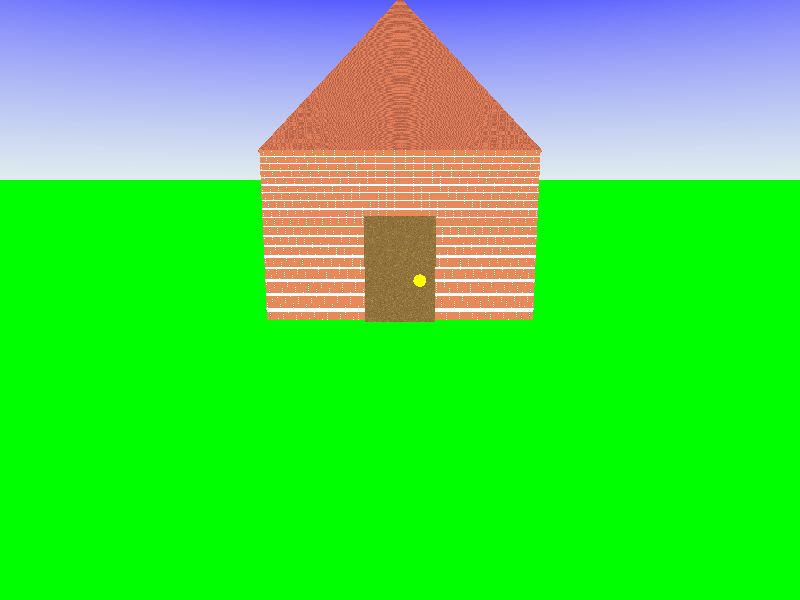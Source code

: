 #include "colors.inc"             
#include "woods.inc"   
#include "stones.inc"

camera {
    location <0,20,-100>
    look_at <0,0,0>
}                  

light_source {
    <0,100,-100>
    color White
}              

sky_sphere {
    pigment {
        gradient y
        color_map {
            [0 color LightBlue]
            [0.3 color Blue]    
        }
    }
}                     

plane{
    <0,1,0>,0
    pigment{
        color Green
    }
}         

box {
    <-1,-1,-1>
    <1,1,1>    
    
    scale <19.3,24,15>
    
             // scale your object first!!!
         texture{ pigment{ brick color White                // color mortar
                                 color rgb<0.8,0.25,0.1>    // color brick
                           brick_size <0.25, 0.0525, 0.125> // format in x ,y and z- direction 
                           mortar 0.01                      // size of the mortar 
                         } // end of pigment
                  normal {wrinkles 0.75 scale 0.01}
                  finish {ambient 0.15 diffuse 0.95 phong 0.2} 
                  scale 3
                  rotate<0,0,0>  translate<0.01, 0.04,-0.10>
               } // end of texture

}   

box {
    <-1,-1,-1>
    <1,1,1>    
    
    scale <14,14,14>    
    rotate<0,0,45>
    
    translate <0,24,0>  
    
           texture{ T_Wood14    
                finish { phong 1 } 
                rotate<0,0,0> scale 0.5 translate<0,0,0>
              }


}        

box{
   <-1,-1,-1>
   <1,1,1>      
   scale <5,15,1> 
   translate <0,0,-15> 
          texture{ T_Wood15    
                finish { phong 1 } 
                rotate<0,0,0> scale 0.5 translate<0,0,0>
              } // end of texture 

}     

sphere {
    <0,0,0>1.5
      
   translate <2.8,6,-14.8> 
   pigment{
    color Yellow
   }
   
}
        
fog {
    distance 1000
    color White
}                                         

